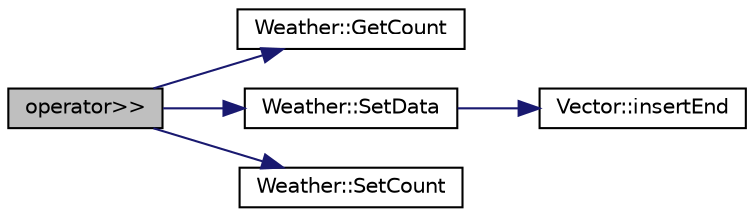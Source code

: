 digraph "operator&gt;&gt;"
{
  edge [fontname="Helvetica",fontsize="10",labelfontname="Helvetica",labelfontsize="10"];
  node [fontname="Helvetica",fontsize="10",shape=record];
  rankdir="LR";
  Node0 [label="operator\>\>",height=0.2,width=0.4,color="black", fillcolor="grey75", style="filled", fontcolor="black"];
  Node0 -> Node1 [color="midnightblue",fontsize="10",style="solid",fontname="Helvetica"];
  Node1 [label="Weather::GetCount",height=0.2,width=0.4,color="black", fillcolor="white", style="filled",URL="$class_weather.html#aba49859b415d908f8aed6466677e772b",tooltip="Getter method for count. "];
  Node0 -> Node2 [color="midnightblue",fontsize="10",style="solid",fontname="Helvetica"];
  Node2 [label="Weather::SetData",height=0.2,width=0.4,color="black", fillcolor="white", style="filled",URL="$class_weather.html#a916abc29ab39331b0acd75e71e9b567f",tooltip="By passed each object Result from operator to set private member Temp (the template arrray)..."];
  Node2 -> Node3 [color="midnightblue",fontsize="10",style="solid",fontname="Helvetica"];
  Node3 [label="Vector::insertEnd",height=0.2,width=0.4,color="black", fillcolor="white", style="filled",URL="$class_vector.html#aa13be7551f21320528b0c2ff84783ccd",tooltip="Setter function for List. "];
  Node0 -> Node4 [color="midnightblue",fontsize="10",style="solid",fontname="Helvetica"];
  Node4 [label="Weather::SetCount",height=0.2,width=0.4,color="black", fillcolor="white", style="filled",URL="$class_weather.html#ad9ed9d01aa468640daf98fd97b898ded",tooltip="Setter method for count. "];
}
